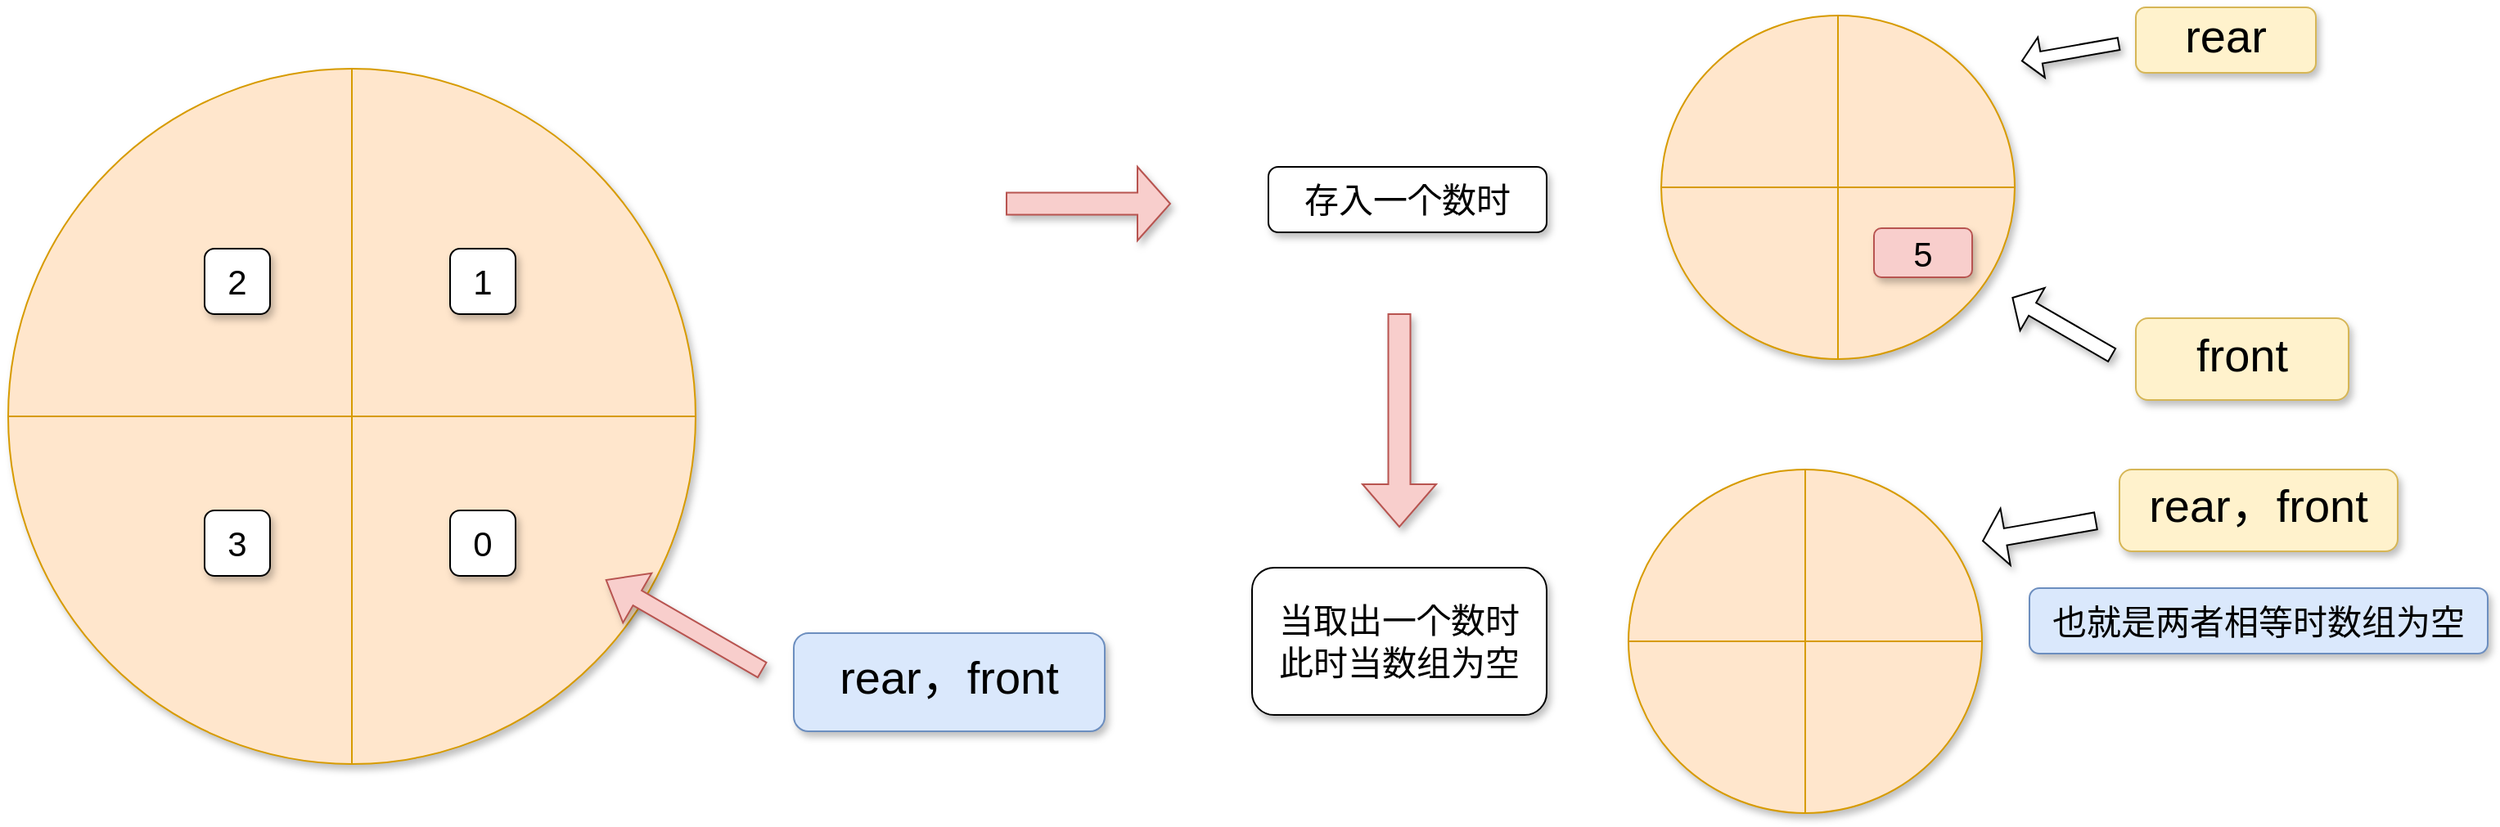 <mxfile version="13.6.2" type="github">
  <diagram id="xu6ZPtf49BYFuctMmxxb" name="第 1 页">
    <mxGraphModel dx="898" dy="482" grid="1" gridSize="10" guides="1" tooltips="1" connect="1" arrows="1" fold="1" page="1" pageScale="1" pageWidth="1654" pageHeight="2336" math="0" shadow="0">
      <root>
        <mxCell id="0" />
        <mxCell id="1" parent="0" />
        <mxCell id="a3hWxj5Mun3ZJ8yXzgUf-2" value="" style="shape=orEllipse;perimeter=ellipsePerimeter;whiteSpace=wrap;html=1;backgroundOutline=1;strokeWidth=1;shadow=1;fillColor=#ffe6cc;strokeColor=#d79b00;" parent="1" vertex="1">
          <mxGeometry x="70" y="140" width="420" height="425" as="geometry" />
        </mxCell>
        <mxCell id="a3hWxj5Mun3ZJ8yXzgUf-10" value="0" style="rounded=1;whiteSpace=wrap;html=1;shadow=1;strokeColor=#000000;strokeWidth=1;fillColor=#FFFFFF;gradientColor=none;fontSize=21;" parent="1" vertex="1">
          <mxGeometry x="340" y="410" width="40" height="40" as="geometry" />
        </mxCell>
        <mxCell id="a3hWxj5Mun3ZJ8yXzgUf-11" value="1" style="rounded=1;whiteSpace=wrap;html=1;shadow=1;strokeColor=#000000;strokeWidth=1;fillColor=#FFFFFF;gradientColor=none;fontSize=21;" parent="1" vertex="1">
          <mxGeometry x="340" y="250" width="40" height="40" as="geometry" />
        </mxCell>
        <mxCell id="a3hWxj5Mun3ZJ8yXzgUf-12" value="2" style="rounded=1;whiteSpace=wrap;html=1;shadow=1;strokeColor=#000000;strokeWidth=1;fillColor=#FFFFFF;gradientColor=none;fontSize=21;" parent="1" vertex="1">
          <mxGeometry x="190" y="250" width="40" height="40" as="geometry" />
        </mxCell>
        <mxCell id="a3hWxj5Mun3ZJ8yXzgUf-13" value="3" style="rounded=1;whiteSpace=wrap;html=1;shadow=1;strokeColor=#000000;strokeWidth=1;fillColor=#FFFFFF;gradientColor=none;fontSize=21;" parent="1" vertex="1">
          <mxGeometry x="190" y="410" width="40" height="40" as="geometry" />
        </mxCell>
        <mxCell id="a3hWxj5Mun3ZJ8yXzgUf-15" value="存入一个数时" style="rounded=1;whiteSpace=wrap;html=1;shadow=1;strokeColor=#000000;strokeWidth=1;fillColor=#FFFFFF;gradientColor=none;fontSize=21;" parent="1" vertex="1">
          <mxGeometry x="840" y="200" width="170" height="40" as="geometry" />
        </mxCell>
        <mxCell id="a3hWxj5Mun3ZJ8yXzgUf-17" value="" style="shape=singleArrow;whiteSpace=wrap;html=1;shadow=1;strokeColor=#b85450;strokeWidth=1;fillColor=#f8cecc;fontSize=21;" parent="1" vertex="1">
          <mxGeometry x="680" y="200" width="100" height="45" as="geometry" />
        </mxCell>
        <mxCell id="a3hWxj5Mun3ZJ8yXzgUf-21" value="" style="shape=singleArrow;whiteSpace=wrap;html=1;shadow=1;strokeColor=#000000;strokeWidth=1;fillColor=#FFFFFF;gradientColor=none;fontSize=21;rotation=-190;" parent="1" vertex="1">
          <mxGeometry x="1300" y="117.5" width="60" height="25" as="geometry" />
        </mxCell>
        <mxCell id="a3hWxj5Mun3ZJ8yXzgUf-22" value="" style="shape=singleArrow;whiteSpace=wrap;html=1;shadow=1;strokeColor=#b85450;strokeWidth=1;fillColor=#f8cecc;fontSize=21;rotation=-150;" parent="1" vertex="1">
          <mxGeometry x="427.99" y="462.5" width="110" height="35" as="geometry" />
        </mxCell>
        <mxCell id="a3hWxj5Mun3ZJ8yXzgUf-23" value="&lt;p style=&quot;line-height: 90%&quot;&gt;&lt;font style=&quot;font-size: 28px&quot;&gt;rear&lt;/font&gt;&lt;/p&gt;" style="rounded=1;whiteSpace=wrap;html=1;shadow=1;strokeWidth=1;fillColor=#fff2cc;strokeColor=#d6b656;" parent="1" vertex="1">
          <mxGeometry x="1370" y="102.5" width="110" height="40" as="geometry" />
        </mxCell>
        <mxCell id="a3hWxj5Mun3ZJ8yXzgUf-24" value="" style="shape=orEllipse;perimeter=ellipsePerimeter;whiteSpace=wrap;html=1;backgroundOutline=1;strokeWidth=1;shadow=1;fillColor=#ffe6cc;strokeColor=#d79b00;" parent="1" vertex="1">
          <mxGeometry x="1080" y="107.5" width="216" height="210" as="geometry" />
        </mxCell>
        <mxCell id="a3hWxj5Mun3ZJ8yXzgUf-25" value="5" style="rounded=1;whiteSpace=wrap;html=1;shadow=1;strokeColor=#b85450;strokeWidth=1;fillColor=#f8cecc;fontSize=21;" parent="1" vertex="1">
          <mxGeometry x="1210" y="237.5" width="60" height="30" as="geometry" />
        </mxCell>
        <mxCell id="a3hWxj5Mun3ZJ8yXzgUf-26" value="&lt;p style=&quot;line-height: 90%&quot;&gt;&lt;span style=&quot;font-size: 28px&quot;&gt;front&lt;/span&gt;&lt;br&gt;&lt;/p&gt;" style="rounded=1;whiteSpace=wrap;html=1;shadow=1;strokeWidth=1;fillColor=#fff2cc;strokeColor=#d6b656;" parent="1" vertex="1">
          <mxGeometry x="1370" y="292.5" width="130" height="50" as="geometry" />
        </mxCell>
        <mxCell id="a3hWxj5Mun3ZJ8yXzgUf-27" value="" style="shape=singleArrow;whiteSpace=wrap;html=1;shadow=1;strokeColor=#000000;strokeWidth=1;fillColor=#FFFFFF;gradientColor=none;fontSize=21;rotation=-150;" parent="1" vertex="1">
          <mxGeometry x="1290" y="282.5" width="70" height="30" as="geometry" />
        </mxCell>
        <mxCell id="a3hWxj5Mun3ZJ8yXzgUf-28" value="当取出一个数时&lt;br&gt;此时当数组为空" style="rounded=1;whiteSpace=wrap;html=1;shadow=1;strokeColor=#000000;strokeWidth=1;fillColor=#FFFFFF;gradientColor=none;fontSize=21;" parent="1" vertex="1">
          <mxGeometry x="830" y="445" width="180" height="90" as="geometry" />
        </mxCell>
        <mxCell id="a3hWxj5Mun3ZJ8yXzgUf-31" value="" style="shape=orEllipse;perimeter=ellipsePerimeter;whiteSpace=wrap;html=1;backgroundOutline=1;strokeWidth=1;shadow=1;fillColor=#ffe6cc;strokeColor=#d79b00;" parent="1" vertex="1">
          <mxGeometry x="1060" y="385" width="216" height="210" as="geometry" />
        </mxCell>
        <mxCell id="a3hWxj5Mun3ZJ8yXzgUf-32" value="" style="shape=singleArrow;whiteSpace=wrap;html=1;shadow=1;strokeColor=#000000;strokeWidth=1;fillColor=#FFFFFF;gradientColor=none;fontSize=21;rotation=-190;" parent="1" vertex="1">
          <mxGeometry x="1276" y="405" width="70" height="35" as="geometry" />
        </mxCell>
        <mxCell id="a3hWxj5Mun3ZJ8yXzgUf-33" value="&lt;p style=&quot;line-height: 90%&quot;&gt;&lt;font style=&quot;font-size: 28px&quot;&gt;rear，&lt;/font&gt;&lt;span style=&quot;font-size: 28px&quot;&gt;front&lt;/span&gt;&lt;/p&gt;" style="rounded=1;whiteSpace=wrap;html=1;shadow=1;strokeWidth=1;fillColor=#fff2cc;strokeColor=#d6b656;" parent="1" vertex="1">
          <mxGeometry x="1360" y="385" width="170" height="50" as="geometry" />
        </mxCell>
        <mxCell id="a3hWxj5Mun3ZJ8yXzgUf-34" value="也就是两者相等时数组为空" style="rounded=1;whiteSpace=wrap;html=1;shadow=1;strokeColor=#6c8ebf;strokeWidth=1;fillColor=#dae8fc;fontSize=21;" parent="1" vertex="1">
          <mxGeometry x="1305" y="457.5" width="280" height="40" as="geometry" />
        </mxCell>
        <mxCell id="xlxd_JDRlvjybvkr8gjv-2" value="&lt;p style=&quot;line-height: 90%&quot;&gt;&lt;font style=&quot;font-size: 28px&quot;&gt;rear，&lt;/font&gt;&lt;span style=&quot;font-size: 28px&quot;&gt;front&lt;/span&gt;&lt;/p&gt;" style="rounded=1;whiteSpace=wrap;html=1;shadow=1;strokeWidth=1;fillColor=#dae8fc;strokeColor=#6c8ebf;" vertex="1" parent="1">
          <mxGeometry x="550" y="485" width="190" height="60" as="geometry" />
        </mxCell>
        <mxCell id="xlxd_JDRlvjybvkr8gjv-3" value="" style="shape=singleArrow;direction=south;whiteSpace=wrap;html=1;shadow=1;strokeColor=#b85450;strokeWidth=1;fillColor=#f8cecc;" vertex="1" parent="1">
          <mxGeometry x="897.5" y="290" width="45" height="130" as="geometry" />
        </mxCell>
      </root>
    </mxGraphModel>
  </diagram>
</mxfile>
